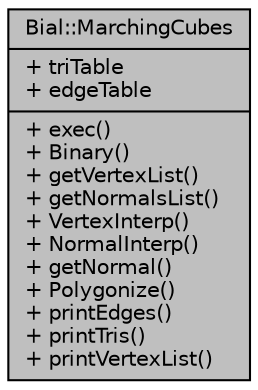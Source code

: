 digraph "Bial::MarchingCubes"
{
  edge [fontname="Helvetica",fontsize="10",labelfontname="Helvetica",labelfontsize="10"];
  node [fontname="Helvetica",fontsize="10",shape=record];
  Node1 [label="{Bial::MarchingCubes\n|+ triTable\l+ edgeTable\l|+ exec()\l+ Binary()\l+ getVertexList()\l+ getNormalsList()\l+ VertexInterp()\l+ NormalInterp()\l+ getNormal()\l+ Polygonize()\l+ printEdges()\l+ printTris()\l+ printVertexList()\l}",height=0.2,width=0.4,color="black", fillcolor="grey75", style="filled", fontcolor="black"];
}
